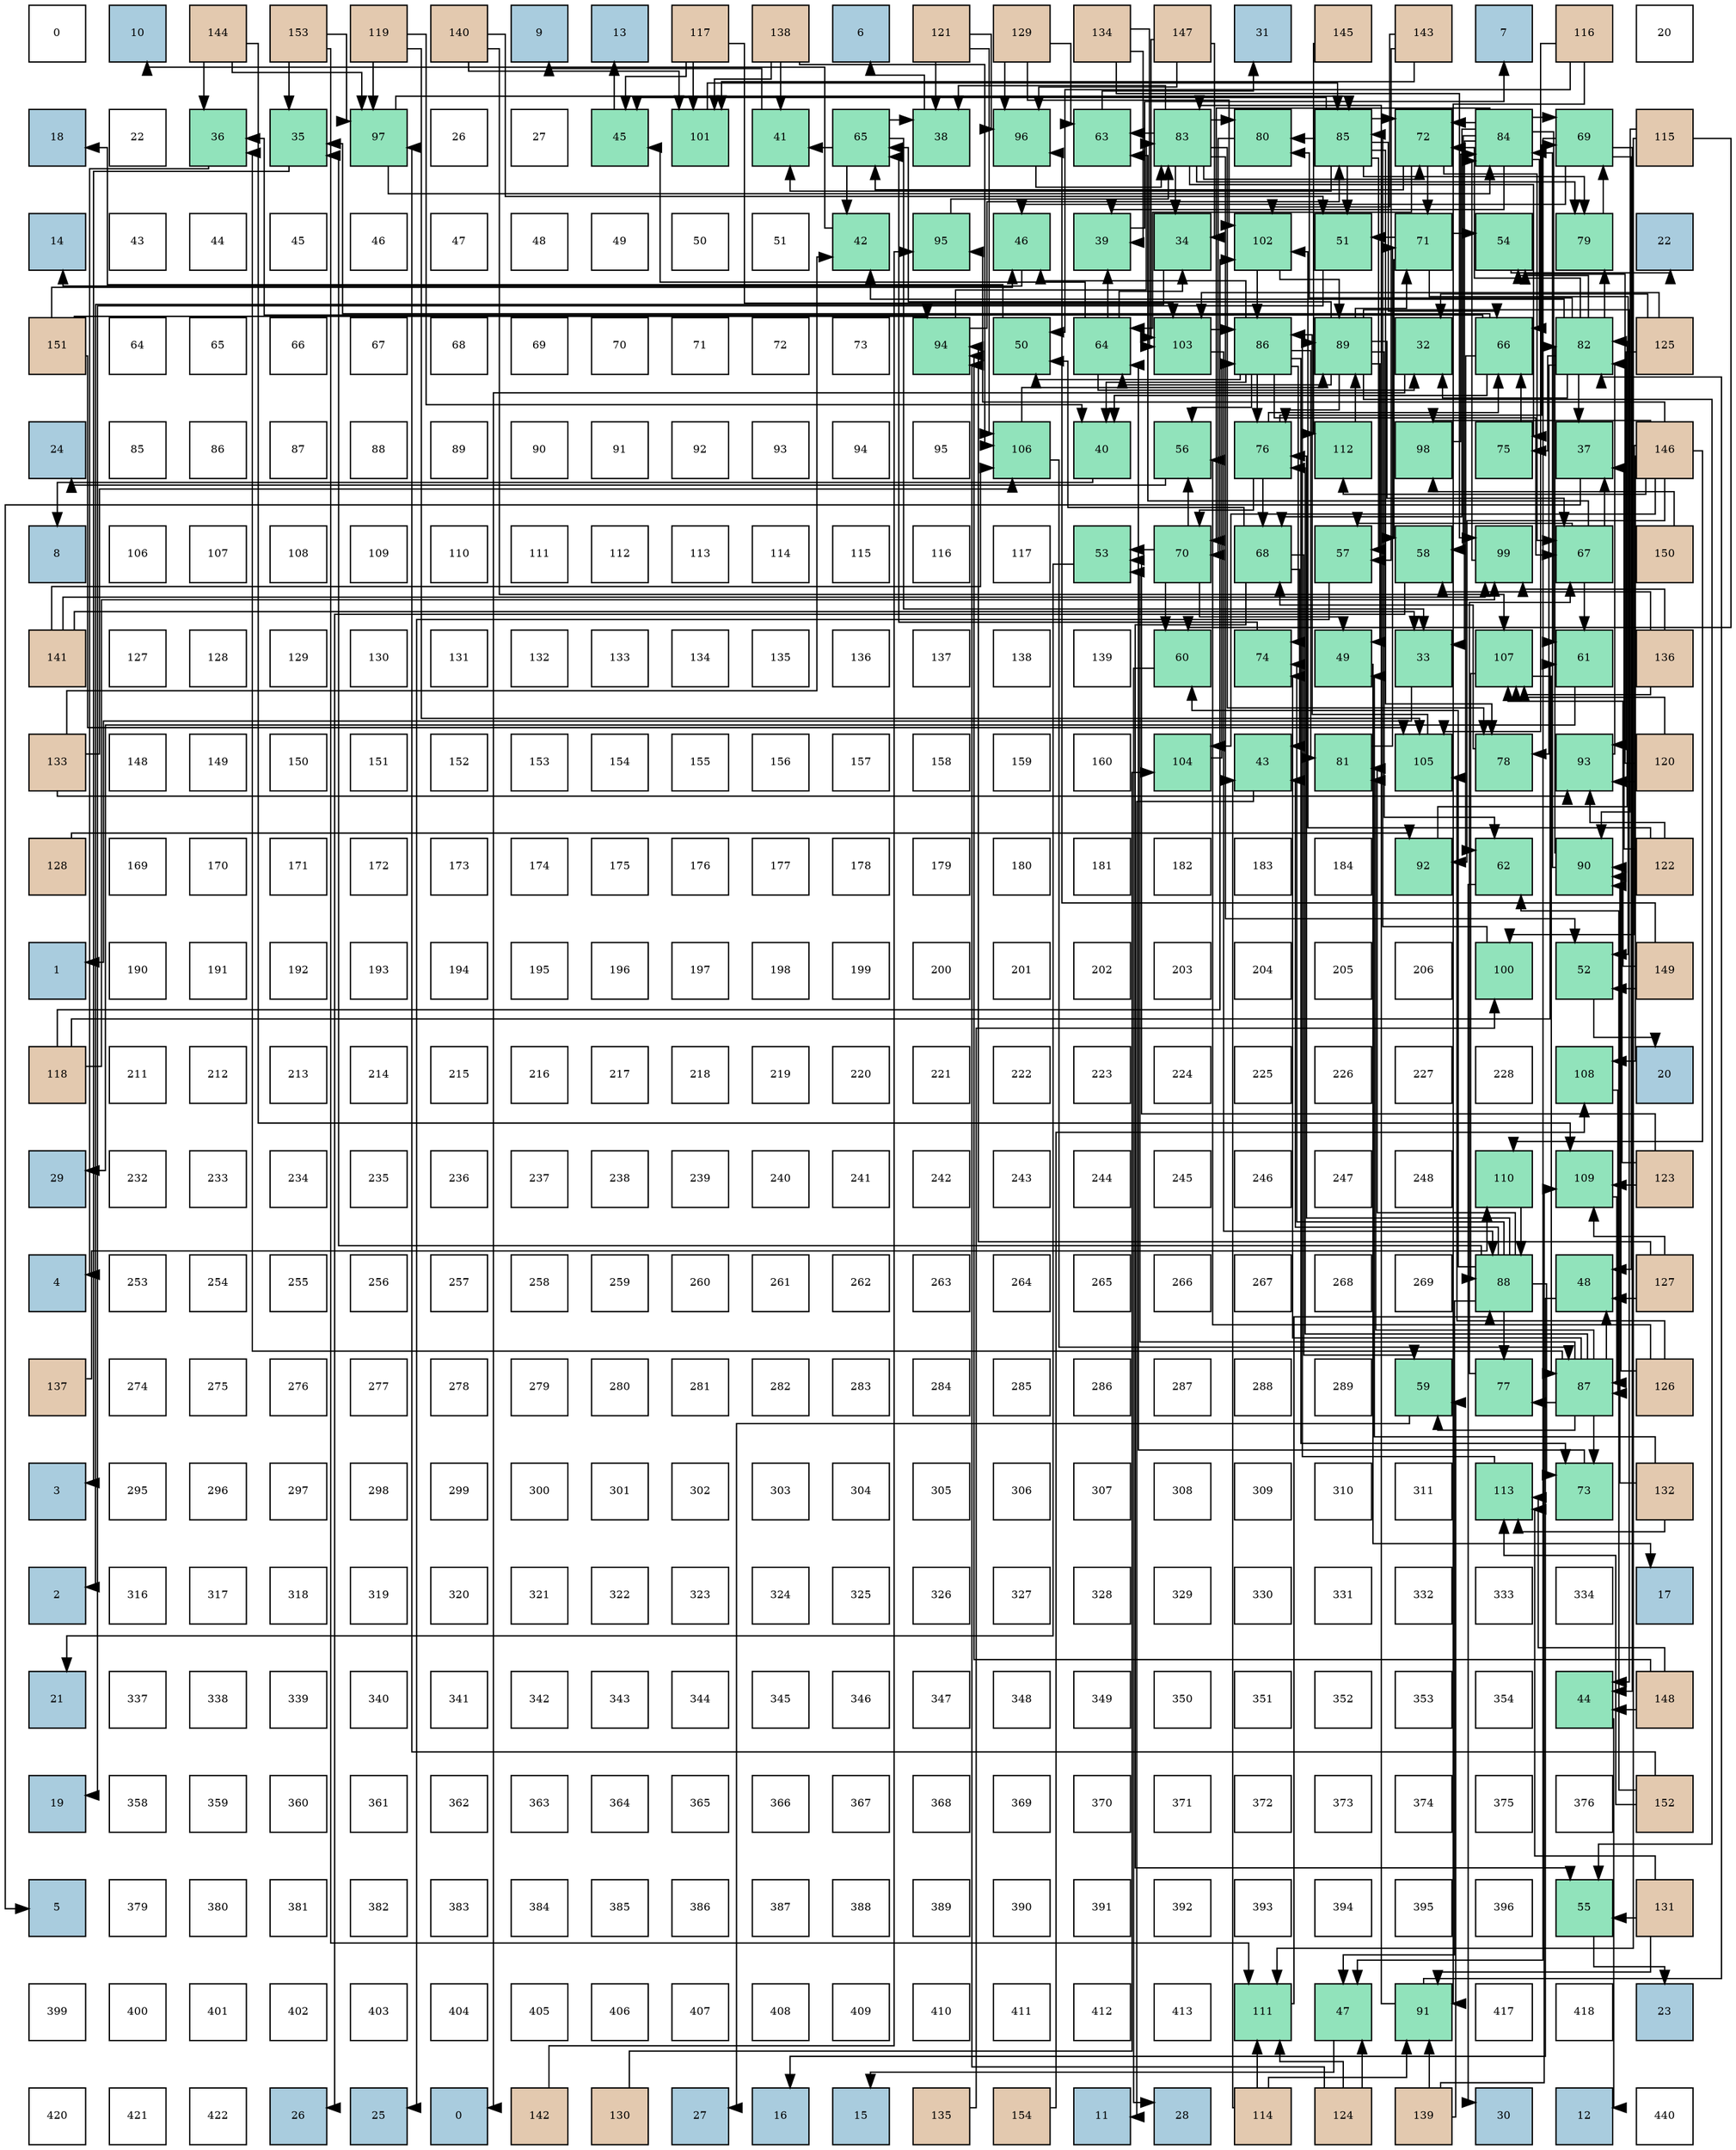 digraph layout{
 rankdir=TB;
 splines=ortho;
 node [style=filled shape=square fixedsize=true width=0.6];
0[label="0", fontsize=8, fillcolor="#ffffff"];
1[label="10", fontsize=8, fillcolor="#a9ccde"];
2[label="144", fontsize=8, fillcolor="#e3c9af"];
3[label="153", fontsize=8, fillcolor="#e3c9af"];
4[label="119", fontsize=8, fillcolor="#e3c9af"];
5[label="140", fontsize=8, fillcolor="#e3c9af"];
6[label="9", fontsize=8, fillcolor="#a9ccde"];
7[label="13", fontsize=8, fillcolor="#a9ccde"];
8[label="117", fontsize=8, fillcolor="#e3c9af"];
9[label="138", fontsize=8, fillcolor="#e3c9af"];
10[label="6", fontsize=8, fillcolor="#a9ccde"];
11[label="121", fontsize=8, fillcolor="#e3c9af"];
12[label="129", fontsize=8, fillcolor="#e3c9af"];
13[label="134", fontsize=8, fillcolor="#e3c9af"];
14[label="147", fontsize=8, fillcolor="#e3c9af"];
15[label="31", fontsize=8, fillcolor="#a9ccde"];
16[label="145", fontsize=8, fillcolor="#e3c9af"];
17[label="143", fontsize=8, fillcolor="#e3c9af"];
18[label="7", fontsize=8, fillcolor="#a9ccde"];
19[label="116", fontsize=8, fillcolor="#e3c9af"];
20[label="20", fontsize=8, fillcolor="#ffffff"];
21[label="18", fontsize=8, fillcolor="#a9ccde"];
22[label="22", fontsize=8, fillcolor="#ffffff"];
23[label="36", fontsize=8, fillcolor="#91e3bb"];
24[label="35", fontsize=8, fillcolor="#91e3bb"];
25[label="97", fontsize=8, fillcolor="#91e3bb"];
26[label="26", fontsize=8, fillcolor="#ffffff"];
27[label="27", fontsize=8, fillcolor="#ffffff"];
28[label="45", fontsize=8, fillcolor="#91e3bb"];
29[label="101", fontsize=8, fillcolor="#91e3bb"];
30[label="41", fontsize=8, fillcolor="#91e3bb"];
31[label="65", fontsize=8, fillcolor="#91e3bb"];
32[label="38", fontsize=8, fillcolor="#91e3bb"];
33[label="96", fontsize=8, fillcolor="#91e3bb"];
34[label="63", fontsize=8, fillcolor="#91e3bb"];
35[label="83", fontsize=8, fillcolor="#91e3bb"];
36[label="80", fontsize=8, fillcolor="#91e3bb"];
37[label="85", fontsize=8, fillcolor="#91e3bb"];
38[label="72", fontsize=8, fillcolor="#91e3bb"];
39[label="84", fontsize=8, fillcolor="#91e3bb"];
40[label="69", fontsize=8, fillcolor="#91e3bb"];
41[label="115", fontsize=8, fillcolor="#e3c9af"];
42[label="14", fontsize=8, fillcolor="#a9ccde"];
43[label="43", fontsize=8, fillcolor="#ffffff"];
44[label="44", fontsize=8, fillcolor="#ffffff"];
45[label="45", fontsize=8, fillcolor="#ffffff"];
46[label="46", fontsize=8, fillcolor="#ffffff"];
47[label="47", fontsize=8, fillcolor="#ffffff"];
48[label="48", fontsize=8, fillcolor="#ffffff"];
49[label="49", fontsize=8, fillcolor="#ffffff"];
50[label="50", fontsize=8, fillcolor="#ffffff"];
51[label="51", fontsize=8, fillcolor="#ffffff"];
52[label="42", fontsize=8, fillcolor="#91e3bb"];
53[label="95", fontsize=8, fillcolor="#91e3bb"];
54[label="46", fontsize=8, fillcolor="#91e3bb"];
55[label="39", fontsize=8, fillcolor="#91e3bb"];
56[label="34", fontsize=8, fillcolor="#91e3bb"];
57[label="102", fontsize=8, fillcolor="#91e3bb"];
58[label="51", fontsize=8, fillcolor="#91e3bb"];
59[label="71", fontsize=8, fillcolor="#91e3bb"];
60[label="54", fontsize=8, fillcolor="#91e3bb"];
61[label="79", fontsize=8, fillcolor="#91e3bb"];
62[label="22", fontsize=8, fillcolor="#a9ccde"];
63[label="151", fontsize=8, fillcolor="#e3c9af"];
64[label="64", fontsize=8, fillcolor="#ffffff"];
65[label="65", fontsize=8, fillcolor="#ffffff"];
66[label="66", fontsize=8, fillcolor="#ffffff"];
67[label="67", fontsize=8, fillcolor="#ffffff"];
68[label="68", fontsize=8, fillcolor="#ffffff"];
69[label="69", fontsize=8, fillcolor="#ffffff"];
70[label="70", fontsize=8, fillcolor="#ffffff"];
71[label="71", fontsize=8, fillcolor="#ffffff"];
72[label="72", fontsize=8, fillcolor="#ffffff"];
73[label="73", fontsize=8, fillcolor="#ffffff"];
74[label="94", fontsize=8, fillcolor="#91e3bb"];
75[label="50", fontsize=8, fillcolor="#91e3bb"];
76[label="64", fontsize=8, fillcolor="#91e3bb"];
77[label="103", fontsize=8, fillcolor="#91e3bb"];
78[label="86", fontsize=8, fillcolor="#91e3bb"];
79[label="89", fontsize=8, fillcolor="#91e3bb"];
80[label="32", fontsize=8, fillcolor="#91e3bb"];
81[label="66", fontsize=8, fillcolor="#91e3bb"];
82[label="82", fontsize=8, fillcolor="#91e3bb"];
83[label="125", fontsize=8, fillcolor="#e3c9af"];
84[label="24", fontsize=8, fillcolor="#a9ccde"];
85[label="85", fontsize=8, fillcolor="#ffffff"];
86[label="86", fontsize=8, fillcolor="#ffffff"];
87[label="87", fontsize=8, fillcolor="#ffffff"];
88[label="88", fontsize=8, fillcolor="#ffffff"];
89[label="89", fontsize=8, fillcolor="#ffffff"];
90[label="90", fontsize=8, fillcolor="#ffffff"];
91[label="91", fontsize=8, fillcolor="#ffffff"];
92[label="92", fontsize=8, fillcolor="#ffffff"];
93[label="93", fontsize=8, fillcolor="#ffffff"];
94[label="94", fontsize=8, fillcolor="#ffffff"];
95[label="95", fontsize=8, fillcolor="#ffffff"];
96[label="106", fontsize=8, fillcolor="#91e3bb"];
97[label="40", fontsize=8, fillcolor="#91e3bb"];
98[label="56", fontsize=8, fillcolor="#91e3bb"];
99[label="76", fontsize=8, fillcolor="#91e3bb"];
100[label="112", fontsize=8, fillcolor="#91e3bb"];
101[label="98", fontsize=8, fillcolor="#91e3bb"];
102[label="75", fontsize=8, fillcolor="#91e3bb"];
103[label="37", fontsize=8, fillcolor="#91e3bb"];
104[label="146", fontsize=8, fillcolor="#e3c9af"];
105[label="8", fontsize=8, fillcolor="#a9ccde"];
106[label="106", fontsize=8, fillcolor="#ffffff"];
107[label="107", fontsize=8, fillcolor="#ffffff"];
108[label="108", fontsize=8, fillcolor="#ffffff"];
109[label="109", fontsize=8, fillcolor="#ffffff"];
110[label="110", fontsize=8, fillcolor="#ffffff"];
111[label="111", fontsize=8, fillcolor="#ffffff"];
112[label="112", fontsize=8, fillcolor="#ffffff"];
113[label="113", fontsize=8, fillcolor="#ffffff"];
114[label="114", fontsize=8, fillcolor="#ffffff"];
115[label="115", fontsize=8, fillcolor="#ffffff"];
116[label="116", fontsize=8, fillcolor="#ffffff"];
117[label="117", fontsize=8, fillcolor="#ffffff"];
118[label="53", fontsize=8, fillcolor="#91e3bb"];
119[label="70", fontsize=8, fillcolor="#91e3bb"];
120[label="68", fontsize=8, fillcolor="#91e3bb"];
121[label="57", fontsize=8, fillcolor="#91e3bb"];
122[label="58", fontsize=8, fillcolor="#91e3bb"];
123[label="99", fontsize=8, fillcolor="#91e3bb"];
124[label="67", fontsize=8, fillcolor="#91e3bb"];
125[label="150", fontsize=8, fillcolor="#e3c9af"];
126[label="141", fontsize=8, fillcolor="#e3c9af"];
127[label="127", fontsize=8, fillcolor="#ffffff"];
128[label="128", fontsize=8, fillcolor="#ffffff"];
129[label="129", fontsize=8, fillcolor="#ffffff"];
130[label="130", fontsize=8, fillcolor="#ffffff"];
131[label="131", fontsize=8, fillcolor="#ffffff"];
132[label="132", fontsize=8, fillcolor="#ffffff"];
133[label="133", fontsize=8, fillcolor="#ffffff"];
134[label="134", fontsize=8, fillcolor="#ffffff"];
135[label="135", fontsize=8, fillcolor="#ffffff"];
136[label="136", fontsize=8, fillcolor="#ffffff"];
137[label="137", fontsize=8, fillcolor="#ffffff"];
138[label="138", fontsize=8, fillcolor="#ffffff"];
139[label="139", fontsize=8, fillcolor="#ffffff"];
140[label="60", fontsize=8, fillcolor="#91e3bb"];
141[label="74", fontsize=8, fillcolor="#91e3bb"];
142[label="49", fontsize=8, fillcolor="#91e3bb"];
143[label="33", fontsize=8, fillcolor="#91e3bb"];
144[label="107", fontsize=8, fillcolor="#91e3bb"];
145[label="61", fontsize=8, fillcolor="#91e3bb"];
146[label="136", fontsize=8, fillcolor="#e3c9af"];
147[label="133", fontsize=8, fillcolor="#e3c9af"];
148[label="148", fontsize=8, fillcolor="#ffffff"];
149[label="149", fontsize=8, fillcolor="#ffffff"];
150[label="150", fontsize=8, fillcolor="#ffffff"];
151[label="151", fontsize=8, fillcolor="#ffffff"];
152[label="152", fontsize=8, fillcolor="#ffffff"];
153[label="153", fontsize=8, fillcolor="#ffffff"];
154[label="154", fontsize=8, fillcolor="#ffffff"];
155[label="155", fontsize=8, fillcolor="#ffffff"];
156[label="156", fontsize=8, fillcolor="#ffffff"];
157[label="157", fontsize=8, fillcolor="#ffffff"];
158[label="158", fontsize=8, fillcolor="#ffffff"];
159[label="159", fontsize=8, fillcolor="#ffffff"];
160[label="160", fontsize=8, fillcolor="#ffffff"];
161[label="104", fontsize=8, fillcolor="#91e3bb"];
162[label="43", fontsize=8, fillcolor="#91e3bb"];
163[label="81", fontsize=8, fillcolor="#91e3bb"];
164[label="105", fontsize=8, fillcolor="#91e3bb"];
165[label="78", fontsize=8, fillcolor="#91e3bb"];
166[label="93", fontsize=8, fillcolor="#91e3bb"];
167[label="120", fontsize=8, fillcolor="#e3c9af"];
168[label="128", fontsize=8, fillcolor="#e3c9af"];
169[label="169", fontsize=8, fillcolor="#ffffff"];
170[label="170", fontsize=8, fillcolor="#ffffff"];
171[label="171", fontsize=8, fillcolor="#ffffff"];
172[label="172", fontsize=8, fillcolor="#ffffff"];
173[label="173", fontsize=8, fillcolor="#ffffff"];
174[label="174", fontsize=8, fillcolor="#ffffff"];
175[label="175", fontsize=8, fillcolor="#ffffff"];
176[label="176", fontsize=8, fillcolor="#ffffff"];
177[label="177", fontsize=8, fillcolor="#ffffff"];
178[label="178", fontsize=8, fillcolor="#ffffff"];
179[label="179", fontsize=8, fillcolor="#ffffff"];
180[label="180", fontsize=8, fillcolor="#ffffff"];
181[label="181", fontsize=8, fillcolor="#ffffff"];
182[label="182", fontsize=8, fillcolor="#ffffff"];
183[label="183", fontsize=8, fillcolor="#ffffff"];
184[label="184", fontsize=8, fillcolor="#ffffff"];
185[label="92", fontsize=8, fillcolor="#91e3bb"];
186[label="62", fontsize=8, fillcolor="#91e3bb"];
187[label="90", fontsize=8, fillcolor="#91e3bb"];
188[label="122", fontsize=8, fillcolor="#e3c9af"];
189[label="1", fontsize=8, fillcolor="#a9ccde"];
190[label="190", fontsize=8, fillcolor="#ffffff"];
191[label="191", fontsize=8, fillcolor="#ffffff"];
192[label="192", fontsize=8, fillcolor="#ffffff"];
193[label="193", fontsize=8, fillcolor="#ffffff"];
194[label="194", fontsize=8, fillcolor="#ffffff"];
195[label="195", fontsize=8, fillcolor="#ffffff"];
196[label="196", fontsize=8, fillcolor="#ffffff"];
197[label="197", fontsize=8, fillcolor="#ffffff"];
198[label="198", fontsize=8, fillcolor="#ffffff"];
199[label="199", fontsize=8, fillcolor="#ffffff"];
200[label="200", fontsize=8, fillcolor="#ffffff"];
201[label="201", fontsize=8, fillcolor="#ffffff"];
202[label="202", fontsize=8, fillcolor="#ffffff"];
203[label="203", fontsize=8, fillcolor="#ffffff"];
204[label="204", fontsize=8, fillcolor="#ffffff"];
205[label="205", fontsize=8, fillcolor="#ffffff"];
206[label="206", fontsize=8, fillcolor="#ffffff"];
207[label="100", fontsize=8, fillcolor="#91e3bb"];
208[label="52", fontsize=8, fillcolor="#91e3bb"];
209[label="149", fontsize=8, fillcolor="#e3c9af"];
210[label="118", fontsize=8, fillcolor="#e3c9af"];
211[label="211", fontsize=8, fillcolor="#ffffff"];
212[label="212", fontsize=8, fillcolor="#ffffff"];
213[label="213", fontsize=8, fillcolor="#ffffff"];
214[label="214", fontsize=8, fillcolor="#ffffff"];
215[label="215", fontsize=8, fillcolor="#ffffff"];
216[label="216", fontsize=8, fillcolor="#ffffff"];
217[label="217", fontsize=8, fillcolor="#ffffff"];
218[label="218", fontsize=8, fillcolor="#ffffff"];
219[label="219", fontsize=8, fillcolor="#ffffff"];
220[label="220", fontsize=8, fillcolor="#ffffff"];
221[label="221", fontsize=8, fillcolor="#ffffff"];
222[label="222", fontsize=8, fillcolor="#ffffff"];
223[label="223", fontsize=8, fillcolor="#ffffff"];
224[label="224", fontsize=8, fillcolor="#ffffff"];
225[label="225", fontsize=8, fillcolor="#ffffff"];
226[label="226", fontsize=8, fillcolor="#ffffff"];
227[label="227", fontsize=8, fillcolor="#ffffff"];
228[label="228", fontsize=8, fillcolor="#ffffff"];
229[label="108", fontsize=8, fillcolor="#91e3bb"];
230[label="20", fontsize=8, fillcolor="#a9ccde"];
231[label="29", fontsize=8, fillcolor="#a9ccde"];
232[label="232", fontsize=8, fillcolor="#ffffff"];
233[label="233", fontsize=8, fillcolor="#ffffff"];
234[label="234", fontsize=8, fillcolor="#ffffff"];
235[label="235", fontsize=8, fillcolor="#ffffff"];
236[label="236", fontsize=8, fillcolor="#ffffff"];
237[label="237", fontsize=8, fillcolor="#ffffff"];
238[label="238", fontsize=8, fillcolor="#ffffff"];
239[label="239", fontsize=8, fillcolor="#ffffff"];
240[label="240", fontsize=8, fillcolor="#ffffff"];
241[label="241", fontsize=8, fillcolor="#ffffff"];
242[label="242", fontsize=8, fillcolor="#ffffff"];
243[label="243", fontsize=8, fillcolor="#ffffff"];
244[label="244", fontsize=8, fillcolor="#ffffff"];
245[label="245", fontsize=8, fillcolor="#ffffff"];
246[label="246", fontsize=8, fillcolor="#ffffff"];
247[label="247", fontsize=8, fillcolor="#ffffff"];
248[label="248", fontsize=8, fillcolor="#ffffff"];
249[label="110", fontsize=8, fillcolor="#91e3bb"];
250[label="109", fontsize=8, fillcolor="#91e3bb"];
251[label="123", fontsize=8, fillcolor="#e3c9af"];
252[label="4", fontsize=8, fillcolor="#a9ccde"];
253[label="253", fontsize=8, fillcolor="#ffffff"];
254[label="254", fontsize=8, fillcolor="#ffffff"];
255[label="255", fontsize=8, fillcolor="#ffffff"];
256[label="256", fontsize=8, fillcolor="#ffffff"];
257[label="257", fontsize=8, fillcolor="#ffffff"];
258[label="258", fontsize=8, fillcolor="#ffffff"];
259[label="259", fontsize=8, fillcolor="#ffffff"];
260[label="260", fontsize=8, fillcolor="#ffffff"];
261[label="261", fontsize=8, fillcolor="#ffffff"];
262[label="262", fontsize=8, fillcolor="#ffffff"];
263[label="263", fontsize=8, fillcolor="#ffffff"];
264[label="264", fontsize=8, fillcolor="#ffffff"];
265[label="265", fontsize=8, fillcolor="#ffffff"];
266[label="266", fontsize=8, fillcolor="#ffffff"];
267[label="267", fontsize=8, fillcolor="#ffffff"];
268[label="268", fontsize=8, fillcolor="#ffffff"];
269[label="269", fontsize=8, fillcolor="#ffffff"];
270[label="88", fontsize=8, fillcolor="#91e3bb"];
271[label="48", fontsize=8, fillcolor="#91e3bb"];
272[label="127", fontsize=8, fillcolor="#e3c9af"];
273[label="137", fontsize=8, fillcolor="#e3c9af"];
274[label="274", fontsize=8, fillcolor="#ffffff"];
275[label="275", fontsize=8, fillcolor="#ffffff"];
276[label="276", fontsize=8, fillcolor="#ffffff"];
277[label="277", fontsize=8, fillcolor="#ffffff"];
278[label="278", fontsize=8, fillcolor="#ffffff"];
279[label="279", fontsize=8, fillcolor="#ffffff"];
280[label="280", fontsize=8, fillcolor="#ffffff"];
281[label="281", fontsize=8, fillcolor="#ffffff"];
282[label="282", fontsize=8, fillcolor="#ffffff"];
283[label="283", fontsize=8, fillcolor="#ffffff"];
284[label="284", fontsize=8, fillcolor="#ffffff"];
285[label="285", fontsize=8, fillcolor="#ffffff"];
286[label="286", fontsize=8, fillcolor="#ffffff"];
287[label="287", fontsize=8, fillcolor="#ffffff"];
288[label="288", fontsize=8, fillcolor="#ffffff"];
289[label="289", fontsize=8, fillcolor="#ffffff"];
290[label="59", fontsize=8, fillcolor="#91e3bb"];
291[label="77", fontsize=8, fillcolor="#91e3bb"];
292[label="87", fontsize=8, fillcolor="#91e3bb"];
293[label="126", fontsize=8, fillcolor="#e3c9af"];
294[label="3", fontsize=8, fillcolor="#a9ccde"];
295[label="295", fontsize=8, fillcolor="#ffffff"];
296[label="296", fontsize=8, fillcolor="#ffffff"];
297[label="297", fontsize=8, fillcolor="#ffffff"];
298[label="298", fontsize=8, fillcolor="#ffffff"];
299[label="299", fontsize=8, fillcolor="#ffffff"];
300[label="300", fontsize=8, fillcolor="#ffffff"];
301[label="301", fontsize=8, fillcolor="#ffffff"];
302[label="302", fontsize=8, fillcolor="#ffffff"];
303[label="303", fontsize=8, fillcolor="#ffffff"];
304[label="304", fontsize=8, fillcolor="#ffffff"];
305[label="305", fontsize=8, fillcolor="#ffffff"];
306[label="306", fontsize=8, fillcolor="#ffffff"];
307[label="307", fontsize=8, fillcolor="#ffffff"];
308[label="308", fontsize=8, fillcolor="#ffffff"];
309[label="309", fontsize=8, fillcolor="#ffffff"];
310[label="310", fontsize=8, fillcolor="#ffffff"];
311[label="311", fontsize=8, fillcolor="#ffffff"];
312[label="113", fontsize=8, fillcolor="#91e3bb"];
313[label="73", fontsize=8, fillcolor="#91e3bb"];
314[label="132", fontsize=8, fillcolor="#e3c9af"];
315[label="2", fontsize=8, fillcolor="#a9ccde"];
316[label="316", fontsize=8, fillcolor="#ffffff"];
317[label="317", fontsize=8, fillcolor="#ffffff"];
318[label="318", fontsize=8, fillcolor="#ffffff"];
319[label="319", fontsize=8, fillcolor="#ffffff"];
320[label="320", fontsize=8, fillcolor="#ffffff"];
321[label="321", fontsize=8, fillcolor="#ffffff"];
322[label="322", fontsize=8, fillcolor="#ffffff"];
323[label="323", fontsize=8, fillcolor="#ffffff"];
324[label="324", fontsize=8, fillcolor="#ffffff"];
325[label="325", fontsize=8, fillcolor="#ffffff"];
326[label="326", fontsize=8, fillcolor="#ffffff"];
327[label="327", fontsize=8, fillcolor="#ffffff"];
328[label="328", fontsize=8, fillcolor="#ffffff"];
329[label="329", fontsize=8, fillcolor="#ffffff"];
330[label="330", fontsize=8, fillcolor="#ffffff"];
331[label="331", fontsize=8, fillcolor="#ffffff"];
332[label="332", fontsize=8, fillcolor="#ffffff"];
333[label="333", fontsize=8, fillcolor="#ffffff"];
334[label="334", fontsize=8, fillcolor="#ffffff"];
335[label="17", fontsize=8, fillcolor="#a9ccde"];
336[label="21", fontsize=8, fillcolor="#a9ccde"];
337[label="337", fontsize=8, fillcolor="#ffffff"];
338[label="338", fontsize=8, fillcolor="#ffffff"];
339[label="339", fontsize=8, fillcolor="#ffffff"];
340[label="340", fontsize=8, fillcolor="#ffffff"];
341[label="341", fontsize=8, fillcolor="#ffffff"];
342[label="342", fontsize=8, fillcolor="#ffffff"];
343[label="343", fontsize=8, fillcolor="#ffffff"];
344[label="344", fontsize=8, fillcolor="#ffffff"];
345[label="345", fontsize=8, fillcolor="#ffffff"];
346[label="346", fontsize=8, fillcolor="#ffffff"];
347[label="347", fontsize=8, fillcolor="#ffffff"];
348[label="348", fontsize=8, fillcolor="#ffffff"];
349[label="349", fontsize=8, fillcolor="#ffffff"];
350[label="350", fontsize=8, fillcolor="#ffffff"];
351[label="351", fontsize=8, fillcolor="#ffffff"];
352[label="352", fontsize=8, fillcolor="#ffffff"];
353[label="353", fontsize=8, fillcolor="#ffffff"];
354[label="354", fontsize=8, fillcolor="#ffffff"];
355[label="44", fontsize=8, fillcolor="#91e3bb"];
356[label="148", fontsize=8, fillcolor="#e3c9af"];
357[label="19", fontsize=8, fillcolor="#a9ccde"];
358[label="358", fontsize=8, fillcolor="#ffffff"];
359[label="359", fontsize=8, fillcolor="#ffffff"];
360[label="360", fontsize=8, fillcolor="#ffffff"];
361[label="361", fontsize=8, fillcolor="#ffffff"];
362[label="362", fontsize=8, fillcolor="#ffffff"];
363[label="363", fontsize=8, fillcolor="#ffffff"];
364[label="364", fontsize=8, fillcolor="#ffffff"];
365[label="365", fontsize=8, fillcolor="#ffffff"];
366[label="366", fontsize=8, fillcolor="#ffffff"];
367[label="367", fontsize=8, fillcolor="#ffffff"];
368[label="368", fontsize=8, fillcolor="#ffffff"];
369[label="369", fontsize=8, fillcolor="#ffffff"];
370[label="370", fontsize=8, fillcolor="#ffffff"];
371[label="371", fontsize=8, fillcolor="#ffffff"];
372[label="372", fontsize=8, fillcolor="#ffffff"];
373[label="373", fontsize=8, fillcolor="#ffffff"];
374[label="374", fontsize=8, fillcolor="#ffffff"];
375[label="375", fontsize=8, fillcolor="#ffffff"];
376[label="376", fontsize=8, fillcolor="#ffffff"];
377[label="152", fontsize=8, fillcolor="#e3c9af"];
378[label="5", fontsize=8, fillcolor="#a9ccde"];
379[label="379", fontsize=8, fillcolor="#ffffff"];
380[label="380", fontsize=8, fillcolor="#ffffff"];
381[label="381", fontsize=8, fillcolor="#ffffff"];
382[label="382", fontsize=8, fillcolor="#ffffff"];
383[label="383", fontsize=8, fillcolor="#ffffff"];
384[label="384", fontsize=8, fillcolor="#ffffff"];
385[label="385", fontsize=8, fillcolor="#ffffff"];
386[label="386", fontsize=8, fillcolor="#ffffff"];
387[label="387", fontsize=8, fillcolor="#ffffff"];
388[label="388", fontsize=8, fillcolor="#ffffff"];
389[label="389", fontsize=8, fillcolor="#ffffff"];
390[label="390", fontsize=8, fillcolor="#ffffff"];
391[label="391", fontsize=8, fillcolor="#ffffff"];
392[label="392", fontsize=8, fillcolor="#ffffff"];
393[label="393", fontsize=8, fillcolor="#ffffff"];
394[label="394", fontsize=8, fillcolor="#ffffff"];
395[label="395", fontsize=8, fillcolor="#ffffff"];
396[label="396", fontsize=8, fillcolor="#ffffff"];
397[label="55", fontsize=8, fillcolor="#91e3bb"];
398[label="131", fontsize=8, fillcolor="#e3c9af"];
399[label="399", fontsize=8, fillcolor="#ffffff"];
400[label="400", fontsize=8, fillcolor="#ffffff"];
401[label="401", fontsize=8, fillcolor="#ffffff"];
402[label="402", fontsize=8, fillcolor="#ffffff"];
403[label="403", fontsize=8, fillcolor="#ffffff"];
404[label="404", fontsize=8, fillcolor="#ffffff"];
405[label="405", fontsize=8, fillcolor="#ffffff"];
406[label="406", fontsize=8, fillcolor="#ffffff"];
407[label="407", fontsize=8, fillcolor="#ffffff"];
408[label="408", fontsize=8, fillcolor="#ffffff"];
409[label="409", fontsize=8, fillcolor="#ffffff"];
410[label="410", fontsize=8, fillcolor="#ffffff"];
411[label="411", fontsize=8, fillcolor="#ffffff"];
412[label="412", fontsize=8, fillcolor="#ffffff"];
413[label="413", fontsize=8, fillcolor="#ffffff"];
414[label="111", fontsize=8, fillcolor="#91e3bb"];
415[label="47", fontsize=8, fillcolor="#91e3bb"];
416[label="91", fontsize=8, fillcolor="#91e3bb"];
417[label="417", fontsize=8, fillcolor="#ffffff"];
418[label="418", fontsize=8, fillcolor="#ffffff"];
419[label="23", fontsize=8, fillcolor="#a9ccde"];
420[label="420", fontsize=8, fillcolor="#ffffff"];
421[label="421", fontsize=8, fillcolor="#ffffff"];
422[label="422", fontsize=8, fillcolor="#ffffff"];
423[label="26", fontsize=8, fillcolor="#a9ccde"];
424[label="25", fontsize=8, fillcolor="#a9ccde"];
425[label="0", fontsize=8, fillcolor="#a9ccde"];
426[label="142", fontsize=8, fillcolor="#e3c9af"];
427[label="130", fontsize=8, fillcolor="#e3c9af"];
428[label="27", fontsize=8, fillcolor="#a9ccde"];
429[label="16", fontsize=8, fillcolor="#a9ccde"];
430[label="15", fontsize=8, fillcolor="#a9ccde"];
431[label="135", fontsize=8, fillcolor="#e3c9af"];
432[label="154", fontsize=8, fillcolor="#e3c9af"];
433[label="11", fontsize=8, fillcolor="#a9ccde"];
434[label="28", fontsize=8, fillcolor="#a9ccde"];
435[label="114", fontsize=8, fillcolor="#e3c9af"];
436[label="124", fontsize=8, fillcolor="#e3c9af"];
437[label="139", fontsize=8, fillcolor="#e3c9af"];
438[label="30", fontsize=8, fillcolor="#a9ccde"];
439[label="12", fontsize=8, fillcolor="#a9ccde"];
440[label="440", fontsize=8, fillcolor="#ffffff"];
edge [constraint=false, style=vis];80 -> 425;
143 -> 189;
56 -> 315;
24 -> 294;
23 -> 252;
103 -> 378;
32 -> 10;
55 -> 18;
97 -> 105;
30 -> 6;
52 -> 1;
162 -> 433;
355 -> 439;
28 -> 7;
54 -> 42;
415 -> 430;
271 -> 429;
142 -> 335;
75 -> 21;
58 -> 357;
208 -> 230;
118 -> 336;
60 -> 62;
397 -> 419;
98 -> 84;
121 -> 424;
122 -> 423;
290 -> 428;
140 -> 434;
145 -> 231;
186 -> 438;
34 -> 15;
76 -> 80;
76 -> 56;
76 -> 55;
76 -> 28;
31 -> 143;
31 -> 32;
31 -> 30;
31 -> 52;
81 -> 24;
81 -> 23;
81 -> 97;
81 -> 186;
124 -> 103;
124 -> 121;
124 -> 145;
124 -> 34;
120 -> 162;
120 -> 75;
120 -> 397;
120 -> 290;
40 -> 355;
40 -> 54;
40 -> 415;
40 -> 271;
119 -> 142;
119 -> 118;
119 -> 98;
119 -> 140;
59 -> 58;
59 -> 208;
59 -> 60;
59 -> 122;
38 -> 76;
38 -> 31;
38 -> 124;
38 -> 59;
313 -> 76;
141 -> 31;
102 -> 81;
99 -> 81;
99 -> 120;
99 -> 40;
99 -> 119;
291 -> 124;
165 -> 120;
61 -> 40;
36 -> 119;
163 -> 59;
82 -> 80;
82 -> 103;
82 -> 52;
82 -> 60;
82 -> 38;
82 -> 102;
82 -> 165;
82 -> 61;
82 -> 36;
35 -> 56;
35 -> 32;
35 -> 208;
35 -> 34;
35 -> 38;
35 -> 102;
35 -> 165;
35 -> 61;
35 -> 36;
39 -> 143;
39 -> 55;
39 -> 122;
39 -> 145;
39 -> 81;
39 -> 120;
39 -> 40;
39 -> 119;
39 -> 38;
37 -> 30;
37 -> 28;
37 -> 58;
37 -> 121;
37 -> 81;
37 -> 38;
37 -> 165;
37 -> 61;
37 -> 36;
78 -> 97;
78 -> 54;
78 -> 75;
78 -> 98;
78 -> 124;
78 -> 313;
78 -> 141;
78 -> 99;
78 -> 163;
292 -> 23;
292 -> 271;
292 -> 118;
292 -> 290;
292 -> 313;
292 -> 141;
292 -> 99;
292 -> 291;
292 -> 163;
270 -> 24;
270 -> 162;
270 -> 415;
270 -> 140;
270 -> 313;
270 -> 141;
270 -> 99;
270 -> 291;
270 -> 163;
79 -> 355;
79 -> 142;
79 -> 397;
79 -> 186;
79 -> 76;
79 -> 31;
79 -> 124;
79 -> 59;
79 -> 99;
187 -> 82;
187 -> 39;
416 -> 82;
416 -> 35;
185 -> 82;
166 -> 82;
74 -> 35;
74 -> 37;
53 -> 35;
33 -> 35;
25 -> 39;
25 -> 37;
101 -> 39;
123 -> 39;
207 -> 37;
29 -> 37;
57 -> 78;
57 -> 79;
77 -> 78;
77 -> 270;
161 -> 78;
164 -> 78;
96 -> 292;
96 -> 79;
144 -> 292;
144 -> 270;
229 -> 292;
250 -> 292;
249 -> 270;
414 -> 270;
100 -> 79;
312 -> 79;
435 -> 162;
435 -> 416;
435 -> 414;
41 -> 140;
41 -> 187;
41 -> 414;
19 -> 75;
19 -> 416;
19 -> 164;
8 -> 28;
8 -> 29;
8 -> 77;
210 -> 145;
210 -> 123;
210 -> 57;
4 -> 97;
4 -> 25;
4 -> 164;
167 -> 60;
167 -> 166;
167 -> 144;
11 -> 32;
11 -> 33;
11 -> 96;
188 -> 103;
188 -> 166;
188 -> 57;
251 -> 118;
251 -> 187;
251 -> 250;
436 -> 415;
436 -> 74;
436 -> 414;
83 -> 80;
83 -> 166;
83 -> 77;
293 -> 98;
293 -> 187;
293 -> 164;
272 -> 271;
272 -> 74;
272 -> 250;
168 -> 185;
12 -> 34;
12 -> 33;
12 -> 57;
427 -> 161;
398 -> 397;
398 -> 416;
398 -> 312;
314 -> 142;
314 -> 187;
314 -> 312;
147 -> 52;
147 -> 166;
147 -> 96;
13 -> 55;
13 -> 123;
13 -> 77;
431 -> 207;
146 -> 122;
146 -> 123;
146 -> 144;
273 -> 249;
9 -> 30;
9 -> 29;
9 -> 96;
437 -> 290;
437 -> 416;
437 -> 250;
5 -> 58;
5 -> 29;
5 -> 144;
126 -> 143;
126 -> 123;
126 -> 96;
426 -> 53;
17 -> 121;
17 -> 29;
17 -> 57;
2 -> 23;
2 -> 25;
2 -> 250;
16 -> 100;
104 -> 185;
104 -> 53;
104 -> 101;
104 -> 207;
104 -> 161;
104 -> 229;
104 -> 249;
104 -> 100;
14 -> 56;
14 -> 33;
14 -> 77;
356 -> 355;
356 -> 74;
356 -> 312;
209 -> 208;
209 -> 33;
209 -> 144;
125 -> 101;
63 -> 54;
63 -> 74;
63 -> 164;
377 -> 186;
377 -> 25;
377 -> 312;
3 -> 24;
3 -> 25;
3 -> 414;
432 -> 229;
edge [constraint=true, style=invis];
0 -> 21 -> 42 -> 63 -> 84 -> 105 -> 126 -> 147 -> 168 -> 189 -> 210 -> 231 -> 252 -> 273 -> 294 -> 315 -> 336 -> 357 -> 378 -> 399 -> 420;
1 -> 22 -> 43 -> 64 -> 85 -> 106 -> 127 -> 148 -> 169 -> 190 -> 211 -> 232 -> 253 -> 274 -> 295 -> 316 -> 337 -> 358 -> 379 -> 400 -> 421;
2 -> 23 -> 44 -> 65 -> 86 -> 107 -> 128 -> 149 -> 170 -> 191 -> 212 -> 233 -> 254 -> 275 -> 296 -> 317 -> 338 -> 359 -> 380 -> 401 -> 422;
3 -> 24 -> 45 -> 66 -> 87 -> 108 -> 129 -> 150 -> 171 -> 192 -> 213 -> 234 -> 255 -> 276 -> 297 -> 318 -> 339 -> 360 -> 381 -> 402 -> 423;
4 -> 25 -> 46 -> 67 -> 88 -> 109 -> 130 -> 151 -> 172 -> 193 -> 214 -> 235 -> 256 -> 277 -> 298 -> 319 -> 340 -> 361 -> 382 -> 403 -> 424;
5 -> 26 -> 47 -> 68 -> 89 -> 110 -> 131 -> 152 -> 173 -> 194 -> 215 -> 236 -> 257 -> 278 -> 299 -> 320 -> 341 -> 362 -> 383 -> 404 -> 425;
6 -> 27 -> 48 -> 69 -> 90 -> 111 -> 132 -> 153 -> 174 -> 195 -> 216 -> 237 -> 258 -> 279 -> 300 -> 321 -> 342 -> 363 -> 384 -> 405 -> 426;
7 -> 28 -> 49 -> 70 -> 91 -> 112 -> 133 -> 154 -> 175 -> 196 -> 217 -> 238 -> 259 -> 280 -> 301 -> 322 -> 343 -> 364 -> 385 -> 406 -> 427;
8 -> 29 -> 50 -> 71 -> 92 -> 113 -> 134 -> 155 -> 176 -> 197 -> 218 -> 239 -> 260 -> 281 -> 302 -> 323 -> 344 -> 365 -> 386 -> 407 -> 428;
9 -> 30 -> 51 -> 72 -> 93 -> 114 -> 135 -> 156 -> 177 -> 198 -> 219 -> 240 -> 261 -> 282 -> 303 -> 324 -> 345 -> 366 -> 387 -> 408 -> 429;
10 -> 31 -> 52 -> 73 -> 94 -> 115 -> 136 -> 157 -> 178 -> 199 -> 220 -> 241 -> 262 -> 283 -> 304 -> 325 -> 346 -> 367 -> 388 -> 409 -> 430;
11 -> 32 -> 53 -> 74 -> 95 -> 116 -> 137 -> 158 -> 179 -> 200 -> 221 -> 242 -> 263 -> 284 -> 305 -> 326 -> 347 -> 368 -> 389 -> 410 -> 431;
12 -> 33 -> 54 -> 75 -> 96 -> 117 -> 138 -> 159 -> 180 -> 201 -> 222 -> 243 -> 264 -> 285 -> 306 -> 327 -> 348 -> 369 -> 390 -> 411 -> 432;
13 -> 34 -> 55 -> 76 -> 97 -> 118 -> 139 -> 160 -> 181 -> 202 -> 223 -> 244 -> 265 -> 286 -> 307 -> 328 -> 349 -> 370 -> 391 -> 412 -> 433;
14 -> 35 -> 56 -> 77 -> 98 -> 119 -> 140 -> 161 -> 182 -> 203 -> 224 -> 245 -> 266 -> 287 -> 308 -> 329 -> 350 -> 371 -> 392 -> 413 -> 434;
15 -> 36 -> 57 -> 78 -> 99 -> 120 -> 141 -> 162 -> 183 -> 204 -> 225 -> 246 -> 267 -> 288 -> 309 -> 330 -> 351 -> 372 -> 393 -> 414 -> 435;
16 -> 37 -> 58 -> 79 -> 100 -> 121 -> 142 -> 163 -> 184 -> 205 -> 226 -> 247 -> 268 -> 289 -> 310 -> 331 -> 352 -> 373 -> 394 -> 415 -> 436;
17 -> 38 -> 59 -> 80 -> 101 -> 122 -> 143 -> 164 -> 185 -> 206 -> 227 -> 248 -> 269 -> 290 -> 311 -> 332 -> 353 -> 374 -> 395 -> 416 -> 437;
18 -> 39 -> 60 -> 81 -> 102 -> 123 -> 144 -> 165 -> 186 -> 207 -> 228 -> 249 -> 270 -> 291 -> 312 -> 333 -> 354 -> 375 -> 396 -> 417 -> 438;
19 -> 40 -> 61 -> 82 -> 103 -> 124 -> 145 -> 166 -> 187 -> 208 -> 229 -> 250 -> 271 -> 292 -> 313 -> 334 -> 355 -> 376 -> 397 -> 418 -> 439;
20 -> 41 -> 62 -> 83 -> 104 -> 125 -> 146 -> 167 -> 188 -> 209 -> 230 -> 251 -> 272 -> 293 -> 314 -> 335 -> 356 -> 377 -> 398 -> 419 -> 440;
rank = same {0 -> 1 -> 2 -> 3 -> 4 -> 5 -> 6 -> 7 -> 8 -> 9 -> 10 -> 11 -> 12 -> 13 -> 14 -> 15 -> 16 -> 17 -> 18 -> 19 -> 20};
rank = same {21 -> 22 -> 23 -> 24 -> 25 -> 26 -> 27 -> 28 -> 29 -> 30 -> 31 -> 32 -> 33 -> 34 -> 35 -> 36 -> 37 -> 38 -> 39 -> 40 -> 41};
rank = same {42 -> 43 -> 44 -> 45 -> 46 -> 47 -> 48 -> 49 -> 50 -> 51 -> 52 -> 53 -> 54 -> 55 -> 56 -> 57 -> 58 -> 59 -> 60 -> 61 -> 62};
rank = same {63 -> 64 -> 65 -> 66 -> 67 -> 68 -> 69 -> 70 -> 71 -> 72 -> 73 -> 74 -> 75 -> 76 -> 77 -> 78 -> 79 -> 80 -> 81 -> 82 -> 83};
rank = same {84 -> 85 -> 86 -> 87 -> 88 -> 89 -> 90 -> 91 -> 92 -> 93 -> 94 -> 95 -> 96 -> 97 -> 98 -> 99 -> 100 -> 101 -> 102 -> 103 -> 104};
rank = same {105 -> 106 -> 107 -> 108 -> 109 -> 110 -> 111 -> 112 -> 113 -> 114 -> 115 -> 116 -> 117 -> 118 -> 119 -> 120 -> 121 -> 122 -> 123 -> 124 -> 125};
rank = same {126 -> 127 -> 128 -> 129 -> 130 -> 131 -> 132 -> 133 -> 134 -> 135 -> 136 -> 137 -> 138 -> 139 -> 140 -> 141 -> 142 -> 143 -> 144 -> 145 -> 146};
rank = same {147 -> 148 -> 149 -> 150 -> 151 -> 152 -> 153 -> 154 -> 155 -> 156 -> 157 -> 158 -> 159 -> 160 -> 161 -> 162 -> 163 -> 164 -> 165 -> 166 -> 167};
rank = same {168 -> 169 -> 170 -> 171 -> 172 -> 173 -> 174 -> 175 -> 176 -> 177 -> 178 -> 179 -> 180 -> 181 -> 182 -> 183 -> 184 -> 185 -> 186 -> 187 -> 188};
rank = same {189 -> 190 -> 191 -> 192 -> 193 -> 194 -> 195 -> 196 -> 197 -> 198 -> 199 -> 200 -> 201 -> 202 -> 203 -> 204 -> 205 -> 206 -> 207 -> 208 -> 209};
rank = same {210 -> 211 -> 212 -> 213 -> 214 -> 215 -> 216 -> 217 -> 218 -> 219 -> 220 -> 221 -> 222 -> 223 -> 224 -> 225 -> 226 -> 227 -> 228 -> 229 -> 230};
rank = same {231 -> 232 -> 233 -> 234 -> 235 -> 236 -> 237 -> 238 -> 239 -> 240 -> 241 -> 242 -> 243 -> 244 -> 245 -> 246 -> 247 -> 248 -> 249 -> 250 -> 251};
rank = same {252 -> 253 -> 254 -> 255 -> 256 -> 257 -> 258 -> 259 -> 260 -> 261 -> 262 -> 263 -> 264 -> 265 -> 266 -> 267 -> 268 -> 269 -> 270 -> 271 -> 272};
rank = same {273 -> 274 -> 275 -> 276 -> 277 -> 278 -> 279 -> 280 -> 281 -> 282 -> 283 -> 284 -> 285 -> 286 -> 287 -> 288 -> 289 -> 290 -> 291 -> 292 -> 293};
rank = same {294 -> 295 -> 296 -> 297 -> 298 -> 299 -> 300 -> 301 -> 302 -> 303 -> 304 -> 305 -> 306 -> 307 -> 308 -> 309 -> 310 -> 311 -> 312 -> 313 -> 314};
rank = same {315 -> 316 -> 317 -> 318 -> 319 -> 320 -> 321 -> 322 -> 323 -> 324 -> 325 -> 326 -> 327 -> 328 -> 329 -> 330 -> 331 -> 332 -> 333 -> 334 -> 335};
rank = same {336 -> 337 -> 338 -> 339 -> 340 -> 341 -> 342 -> 343 -> 344 -> 345 -> 346 -> 347 -> 348 -> 349 -> 350 -> 351 -> 352 -> 353 -> 354 -> 355 -> 356};
rank = same {357 -> 358 -> 359 -> 360 -> 361 -> 362 -> 363 -> 364 -> 365 -> 366 -> 367 -> 368 -> 369 -> 370 -> 371 -> 372 -> 373 -> 374 -> 375 -> 376 -> 377};
rank = same {378 -> 379 -> 380 -> 381 -> 382 -> 383 -> 384 -> 385 -> 386 -> 387 -> 388 -> 389 -> 390 -> 391 -> 392 -> 393 -> 394 -> 395 -> 396 -> 397 -> 398};
rank = same {399 -> 400 -> 401 -> 402 -> 403 -> 404 -> 405 -> 406 -> 407 -> 408 -> 409 -> 410 -> 411 -> 412 -> 413 -> 414 -> 415 -> 416 -> 417 -> 418 -> 419};
rank = same {420 -> 421 -> 422 -> 423 -> 424 -> 425 -> 426 -> 427 -> 428 -> 429 -> 430 -> 431 -> 432 -> 433 -> 434 -> 435 -> 436 -> 437 -> 438 -> 439 -> 440};
}